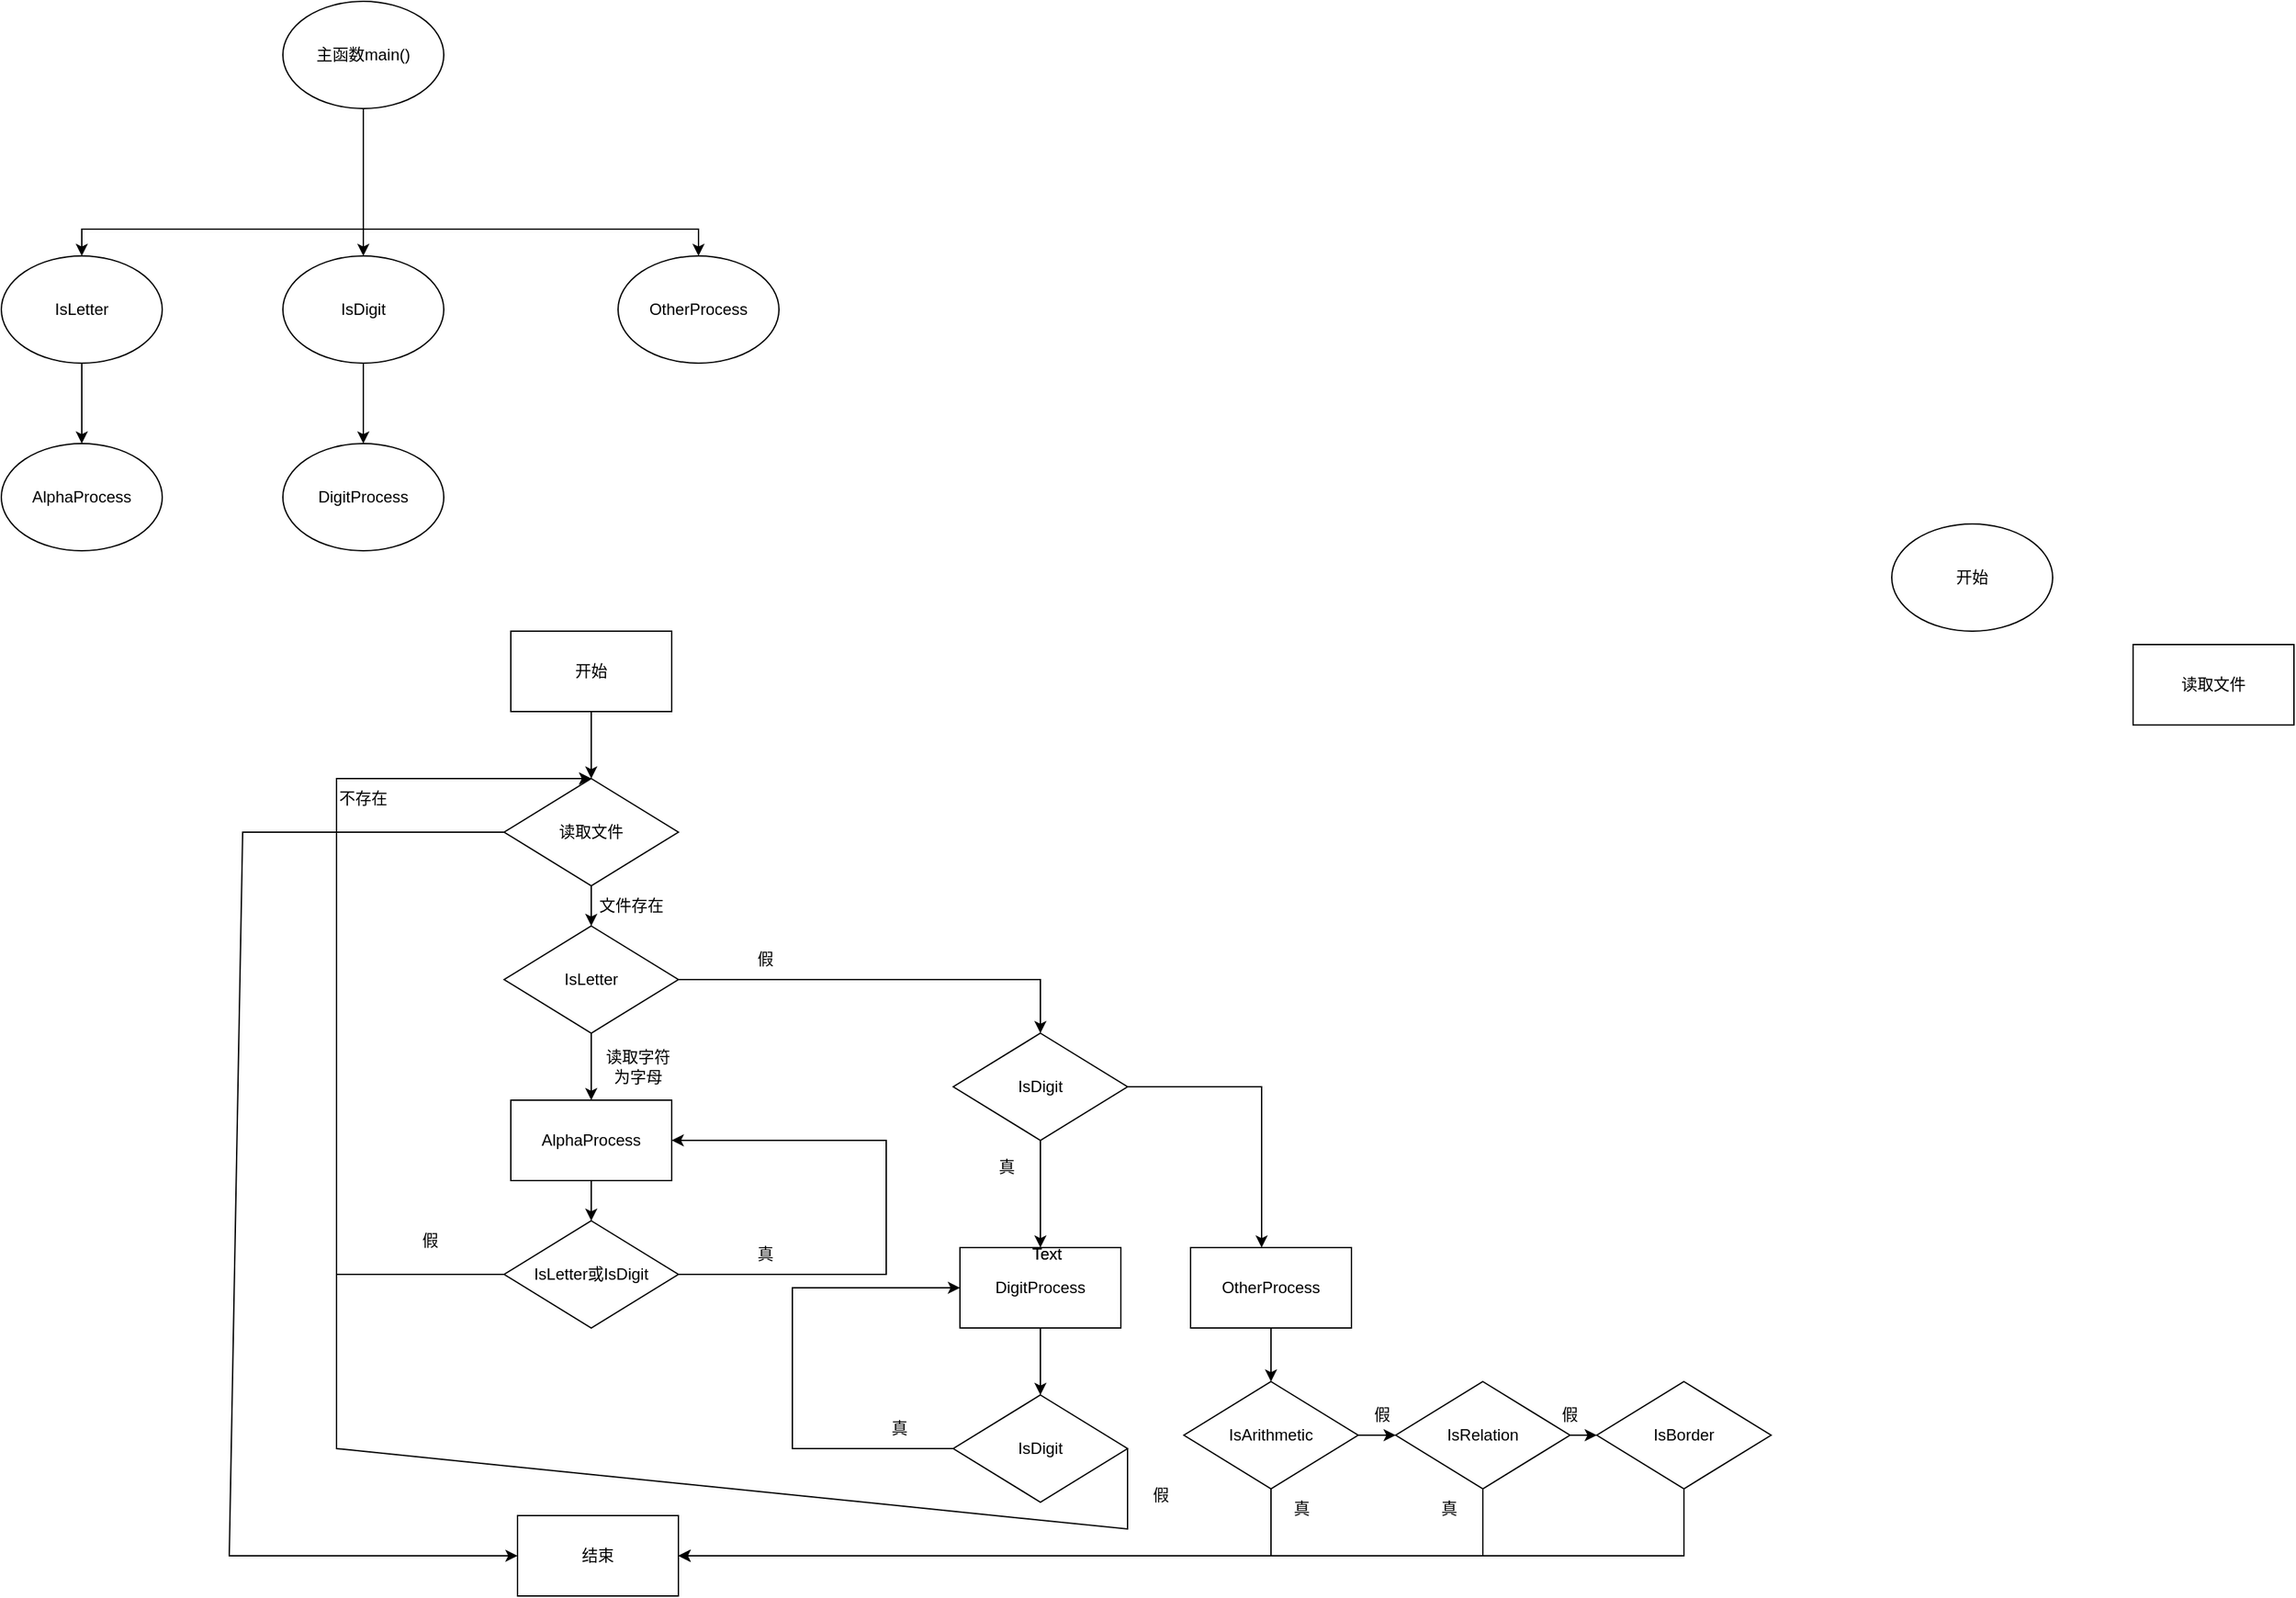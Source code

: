 <mxfile version="18.0.0" type="github">
  <diagram id="LnRhtShNqPI80VvB1iFX" name="Page-1">
    <mxGraphModel dx="2253" dy="859" grid="1" gridSize="10" guides="1" tooltips="1" connect="1" arrows="1" fold="1" page="1" pageScale="1" pageWidth="827" pageHeight="1169" math="0" shadow="0">
      <root>
        <mxCell id="0" />
        <mxCell id="1" parent="0" />
        <mxCell id="oeg6_gfZ1PhHFVX4NEQS-1" value="主函数main()" style="ellipse;whiteSpace=wrap;html=1;" vertex="1" parent="1">
          <mxGeometry x="150" y="20" width="120" height="80" as="geometry" />
        </mxCell>
        <mxCell id="oeg6_gfZ1PhHFVX4NEQS-2" value="" style="endArrow=classic;html=1;rounded=0;exitX=0.5;exitY=1;exitDx=0;exitDy=0;entryX=0.5;entryY=0;entryDx=0;entryDy=0;" edge="1" parent="1" source="oeg6_gfZ1PhHFVX4NEQS-1" target="oeg6_gfZ1PhHFVX4NEQS-3">
          <mxGeometry width="50" height="50" relative="1" as="geometry">
            <mxPoint x="260" y="200" as="sourcePoint" />
            <mxPoint x="210" y="180" as="targetPoint" />
          </mxGeometry>
        </mxCell>
        <mxCell id="oeg6_gfZ1PhHFVX4NEQS-3" value="IsDigit" style="ellipse;whiteSpace=wrap;html=1;" vertex="1" parent="1">
          <mxGeometry x="150" y="210" width="120" height="80" as="geometry" />
        </mxCell>
        <mxCell id="oeg6_gfZ1PhHFVX4NEQS-4" value="" style="endArrow=classic;html=1;rounded=0;exitX=0.5;exitY=1;exitDx=0;exitDy=0;" edge="1" parent="1" source="oeg6_gfZ1PhHFVX4NEQS-1">
          <mxGeometry width="50" height="50" relative="1" as="geometry">
            <mxPoint x="260" y="200" as="sourcePoint" />
            <mxPoint x="460" y="210" as="targetPoint" />
            <Array as="points">
              <mxPoint x="210" y="190" />
              <mxPoint x="460" y="190" />
            </Array>
          </mxGeometry>
        </mxCell>
        <mxCell id="oeg6_gfZ1PhHFVX4NEQS-6" value="OtherProcess" style="ellipse;whiteSpace=wrap;html=1;" vertex="1" parent="1">
          <mxGeometry x="400" y="210" width="120" height="80" as="geometry" />
        </mxCell>
        <mxCell id="oeg6_gfZ1PhHFVX4NEQS-7" value="" style="endArrow=classic;html=1;rounded=0;exitX=0.5;exitY=1;exitDx=0;exitDy=0;entryX=0.5;entryY=0;entryDx=0;entryDy=0;" edge="1" parent="1" source="oeg6_gfZ1PhHFVX4NEQS-1" target="oeg6_gfZ1PhHFVX4NEQS-8">
          <mxGeometry width="50" height="50" relative="1" as="geometry">
            <mxPoint x="260" y="200" as="sourcePoint" />
            <mxPoint x="-10" y="190" as="targetPoint" />
            <Array as="points">
              <mxPoint x="210" y="190" />
              <mxPoint y="190" />
            </Array>
          </mxGeometry>
        </mxCell>
        <mxCell id="oeg6_gfZ1PhHFVX4NEQS-8" value="IsLetter" style="ellipse;whiteSpace=wrap;html=1;" vertex="1" parent="1">
          <mxGeometry x="-60" y="210" width="120" height="80" as="geometry" />
        </mxCell>
        <mxCell id="oeg6_gfZ1PhHFVX4NEQS-9" value="" style="endArrow=classic;html=1;rounded=0;exitX=0.5;exitY=1;exitDx=0;exitDy=0;" edge="1" parent="1" source="oeg6_gfZ1PhHFVX4NEQS-8">
          <mxGeometry width="50" height="50" relative="1" as="geometry">
            <mxPoint x="260" y="200" as="sourcePoint" />
            <mxPoint y="350" as="targetPoint" />
          </mxGeometry>
        </mxCell>
        <mxCell id="oeg6_gfZ1PhHFVX4NEQS-10" value="AlphaProcess" style="ellipse;whiteSpace=wrap;html=1;" vertex="1" parent="1">
          <mxGeometry x="-60" y="350" width="120" height="80" as="geometry" />
        </mxCell>
        <mxCell id="oeg6_gfZ1PhHFVX4NEQS-11" value="" style="endArrow=classic;html=1;rounded=0;exitX=0.5;exitY=1;exitDx=0;exitDy=0;" edge="1" parent="1" source="oeg6_gfZ1PhHFVX4NEQS-3">
          <mxGeometry width="50" height="50" relative="1" as="geometry">
            <mxPoint x="260" y="200" as="sourcePoint" />
            <mxPoint x="210" y="350" as="targetPoint" />
          </mxGeometry>
        </mxCell>
        <mxCell id="oeg6_gfZ1PhHFVX4NEQS-12" value="DigitProcess" style="ellipse;whiteSpace=wrap;html=1;" vertex="1" parent="1">
          <mxGeometry x="150" y="350" width="120" height="80" as="geometry" />
        </mxCell>
        <mxCell id="oeg6_gfZ1PhHFVX4NEQS-13" value="开始" style="ellipse;whiteSpace=wrap;html=1;" vertex="1" parent="1">
          <mxGeometry x="1350" y="410" width="120" height="80" as="geometry" />
        </mxCell>
        <mxCell id="oeg6_gfZ1PhHFVX4NEQS-14" value="" style="endArrow=classic;html=1;rounded=0;exitX=0.5;exitY=1;exitDx=0;exitDy=0;entryX=0.5;entryY=0;entryDx=0;entryDy=0;" edge="1" parent="1" source="oeg6_gfZ1PhHFVX4NEQS-20" target="oeg6_gfZ1PhHFVX4NEQS-18">
          <mxGeometry width="50" height="50" relative="1" as="geometry">
            <mxPoint x="470" y="770" as="sourcePoint" />
            <mxPoint x="380" y="640" as="targetPoint" />
          </mxGeometry>
        </mxCell>
        <mxCell id="oeg6_gfZ1PhHFVX4NEQS-15" value="IsLetter" style="rhombus;whiteSpace=wrap;html=1;" vertex="1" parent="1">
          <mxGeometry x="315" y="710" width="130" height="80" as="geometry" />
        </mxCell>
        <mxCell id="oeg6_gfZ1PhHFVX4NEQS-17" value="读取文件" style="rounded=0;whiteSpace=wrap;html=1;" vertex="1" parent="1">
          <mxGeometry x="1530" y="500" width="120" height="60" as="geometry" />
        </mxCell>
        <mxCell id="oeg6_gfZ1PhHFVX4NEQS-18" value="读取文件" style="rhombus;whiteSpace=wrap;html=1;" vertex="1" parent="1">
          <mxGeometry x="315" y="600" width="130" height="80" as="geometry" />
        </mxCell>
        <mxCell id="oeg6_gfZ1PhHFVX4NEQS-19" value="" style="endArrow=classic;html=1;rounded=0;exitX=0.5;exitY=1;exitDx=0;exitDy=0;entryX=0.5;entryY=0;entryDx=0;entryDy=0;" edge="1" parent="1" source="oeg6_gfZ1PhHFVX4NEQS-18" target="oeg6_gfZ1PhHFVX4NEQS-15">
          <mxGeometry width="50" height="50" relative="1" as="geometry">
            <mxPoint x="460" y="770" as="sourcePoint" />
            <mxPoint x="510" y="720" as="targetPoint" />
          </mxGeometry>
        </mxCell>
        <mxCell id="oeg6_gfZ1PhHFVX4NEQS-20" value="开始" style="rounded=0;whiteSpace=wrap;html=1;" vertex="1" parent="1">
          <mxGeometry x="320" y="490" width="120" height="60" as="geometry" />
        </mxCell>
        <mxCell id="oeg6_gfZ1PhHFVX4NEQS-21" value="假" style="text;html=1;strokeColor=none;fillColor=none;align=center;verticalAlign=middle;whiteSpace=wrap;rounded=0;" vertex="1" parent="1">
          <mxGeometry x="480" y="720" width="60" height="30" as="geometry" />
        </mxCell>
        <mxCell id="oeg6_gfZ1PhHFVX4NEQS-22" value="文件存在" style="text;html=1;strokeColor=none;fillColor=none;align=center;verticalAlign=middle;whiteSpace=wrap;rounded=0;" vertex="1" parent="1">
          <mxGeometry x="380" y="680" width="60" height="30" as="geometry" />
        </mxCell>
        <mxCell id="oeg6_gfZ1PhHFVX4NEQS-23" value="不存在" style="text;html=1;strokeColor=none;fillColor=none;align=center;verticalAlign=middle;whiteSpace=wrap;rounded=0;" vertex="1" parent="1">
          <mxGeometry x="180" y="600" width="60" height="30" as="geometry" />
        </mxCell>
        <mxCell id="oeg6_gfZ1PhHFVX4NEQS-24" value="" style="endArrow=classic;html=1;rounded=0;exitX=0;exitY=0.5;exitDx=0;exitDy=0;entryX=0;entryY=0.5;entryDx=0;entryDy=0;" edge="1" parent="1" source="oeg6_gfZ1PhHFVX4NEQS-18" target="oeg6_gfZ1PhHFVX4NEQS-48">
          <mxGeometry width="50" height="50" relative="1" as="geometry">
            <mxPoint x="460" y="770" as="sourcePoint" />
            <mxPoint x="120" y="1170" as="targetPoint" />
            <Array as="points">
              <mxPoint x="120" y="640" />
              <mxPoint x="110" y="1180" />
            </Array>
          </mxGeometry>
        </mxCell>
        <mxCell id="oeg6_gfZ1PhHFVX4NEQS-25" value="" style="endArrow=classic;html=1;rounded=0;exitX=0.5;exitY=1;exitDx=0;exitDy=0;" edge="1" parent="1" source="oeg6_gfZ1PhHFVX4NEQS-15">
          <mxGeometry width="50" height="50" relative="1" as="geometry">
            <mxPoint x="510" y="880" as="sourcePoint" />
            <mxPoint x="380" y="840" as="targetPoint" />
          </mxGeometry>
        </mxCell>
        <mxCell id="oeg6_gfZ1PhHFVX4NEQS-26" value="读取字符为字母" style="text;html=1;strokeColor=none;fillColor=none;align=center;verticalAlign=middle;whiteSpace=wrap;rounded=0;" vertex="1" parent="1">
          <mxGeometry x="385" y="800" width="60" height="30" as="geometry" />
        </mxCell>
        <mxCell id="oeg6_gfZ1PhHFVX4NEQS-27" value="AlphaProcess" style="rounded=0;whiteSpace=wrap;html=1;" vertex="1" parent="1">
          <mxGeometry x="320" y="840" width="120" height="60" as="geometry" />
        </mxCell>
        <mxCell id="oeg6_gfZ1PhHFVX4NEQS-28" value="IsLetter或IsDigit" style="rhombus;whiteSpace=wrap;html=1;" vertex="1" parent="1">
          <mxGeometry x="315" y="930" width="130" height="80" as="geometry" />
        </mxCell>
        <mxCell id="oeg6_gfZ1PhHFVX4NEQS-29" value="" style="endArrow=classic;html=1;rounded=0;exitX=0.5;exitY=1;exitDx=0;exitDy=0;entryX=0.5;entryY=0;entryDx=0;entryDy=0;" edge="1" parent="1" source="oeg6_gfZ1PhHFVX4NEQS-27" target="oeg6_gfZ1PhHFVX4NEQS-28">
          <mxGeometry width="50" height="50" relative="1" as="geometry">
            <mxPoint x="510" y="970" as="sourcePoint" />
            <mxPoint x="560" y="920" as="targetPoint" />
          </mxGeometry>
        </mxCell>
        <mxCell id="oeg6_gfZ1PhHFVX4NEQS-30" value="" style="endArrow=classic;html=1;rounded=0;exitX=1;exitY=0.5;exitDx=0;exitDy=0;entryX=1;entryY=0.5;entryDx=0;entryDy=0;" edge="1" parent="1" source="oeg6_gfZ1PhHFVX4NEQS-28" target="oeg6_gfZ1PhHFVX4NEQS-27">
          <mxGeometry width="50" height="50" relative="1" as="geometry">
            <mxPoint x="510" y="970" as="sourcePoint" />
            <mxPoint x="560" y="920" as="targetPoint" />
            <Array as="points">
              <mxPoint x="600" y="970" />
              <mxPoint x="600" y="870" />
            </Array>
          </mxGeometry>
        </mxCell>
        <mxCell id="oeg6_gfZ1PhHFVX4NEQS-31" value="真" style="text;html=1;strokeColor=none;fillColor=none;align=center;verticalAlign=middle;whiteSpace=wrap;rounded=0;" vertex="1" parent="1">
          <mxGeometry x="480" y="940" width="60" height="30" as="geometry" />
        </mxCell>
        <mxCell id="oeg6_gfZ1PhHFVX4NEQS-32" value="" style="endArrow=classic;html=1;rounded=0;exitX=1;exitY=0.5;exitDx=0;exitDy=0;entryX=0.5;entryY=0;entryDx=0;entryDy=0;" edge="1" parent="1" source="oeg6_gfZ1PhHFVX4NEQS-15" target="oeg6_gfZ1PhHFVX4NEQS-34">
          <mxGeometry width="50" height="50" relative="1" as="geometry">
            <mxPoint x="660" y="900" as="sourcePoint" />
            <mxPoint x="720" y="1000" as="targetPoint" />
            <Array as="points">
              <mxPoint x="715" y="750" />
            </Array>
          </mxGeometry>
        </mxCell>
        <mxCell id="oeg6_gfZ1PhHFVX4NEQS-34" value="IsDigit" style="rhombus;whiteSpace=wrap;html=1;" vertex="1" parent="1">
          <mxGeometry x="650" y="790" width="130" height="80" as="geometry" />
        </mxCell>
        <mxCell id="oeg6_gfZ1PhHFVX4NEQS-35" value="" style="endArrow=classic;html=1;rounded=0;exitX=0.5;exitY=1;exitDx=0;exitDy=0;entryX=0.5;entryY=0;entryDx=0;entryDy=0;" edge="1" parent="1" source="oeg6_gfZ1PhHFVX4NEQS-34" target="oeg6_gfZ1PhHFVX4NEQS-37">
          <mxGeometry width="50" height="50" relative="1" as="geometry">
            <mxPoint x="660" y="820" as="sourcePoint" />
            <mxPoint x="715" y="950" as="targetPoint" />
          </mxGeometry>
        </mxCell>
        <mxCell id="oeg6_gfZ1PhHFVX4NEQS-36" value="真" style="text;html=1;strokeColor=none;fillColor=none;align=center;verticalAlign=middle;whiteSpace=wrap;rounded=0;" vertex="1" parent="1">
          <mxGeometry x="660" y="875" width="60" height="30" as="geometry" />
        </mxCell>
        <mxCell id="oeg6_gfZ1PhHFVX4NEQS-37" value="DigitProcess" style="rounded=0;whiteSpace=wrap;html=1;" vertex="1" parent="1">
          <mxGeometry x="655" y="950" width="120" height="60" as="geometry" />
        </mxCell>
        <mxCell id="oeg6_gfZ1PhHFVX4NEQS-38" value="" style="endArrow=classic;html=1;rounded=0;exitX=1;exitY=0.5;exitDx=0;exitDy=0;" edge="1" parent="1" source="oeg6_gfZ1PhHFVX4NEQS-34">
          <mxGeometry width="50" height="50" relative="1" as="geometry">
            <mxPoint x="700" y="1040" as="sourcePoint" />
            <mxPoint x="880" y="950" as="targetPoint" />
            <Array as="points">
              <mxPoint x="880" y="830" />
            </Array>
          </mxGeometry>
        </mxCell>
        <mxCell id="oeg6_gfZ1PhHFVX4NEQS-39" value="OtherProcess" style="rounded=0;whiteSpace=wrap;html=1;" vertex="1" parent="1">
          <mxGeometry x="827" y="950" width="120" height="60" as="geometry" />
        </mxCell>
        <mxCell id="oeg6_gfZ1PhHFVX4NEQS-40" value="IsDigit" style="rhombus;whiteSpace=wrap;html=1;" vertex="1" parent="1">
          <mxGeometry x="650" y="1060" width="130" height="80" as="geometry" />
        </mxCell>
        <mxCell id="oeg6_gfZ1PhHFVX4NEQS-41" value="IsArithmetic" style="rhombus;whiteSpace=wrap;html=1;" vertex="1" parent="1">
          <mxGeometry x="822" y="1050" width="130" height="80" as="geometry" />
        </mxCell>
        <mxCell id="oeg6_gfZ1PhHFVX4NEQS-42" value="" style="endArrow=classic;html=1;rounded=0;exitX=0.5;exitY=1;exitDx=0;exitDy=0;entryX=0.5;entryY=0;entryDx=0;entryDy=0;" edge="1" parent="1" source="oeg6_gfZ1PhHFVX4NEQS-37" target="oeg6_gfZ1PhHFVX4NEQS-40">
          <mxGeometry width="50" height="50" relative="1" as="geometry">
            <mxPoint x="700" y="1170" as="sourcePoint" />
            <mxPoint x="750" y="1120" as="targetPoint" />
          </mxGeometry>
        </mxCell>
        <mxCell id="oeg6_gfZ1PhHFVX4NEQS-43" value="" style="endArrow=classic;html=1;rounded=0;exitX=0;exitY=0.5;exitDx=0;exitDy=0;entryX=0;entryY=0.5;entryDx=0;entryDy=0;" edge="1" parent="1" source="oeg6_gfZ1PhHFVX4NEQS-40" target="oeg6_gfZ1PhHFVX4NEQS-37">
          <mxGeometry width="50" height="50" relative="1" as="geometry">
            <mxPoint x="700" y="1120" as="sourcePoint" />
            <mxPoint x="750" y="1070" as="targetPoint" />
            <Array as="points">
              <mxPoint x="530" y="1100" />
              <mxPoint x="530" y="980" />
            </Array>
          </mxGeometry>
        </mxCell>
        <mxCell id="oeg6_gfZ1PhHFVX4NEQS-44" value="" style="endArrow=classic;html=1;rounded=0;exitX=0.5;exitY=1;exitDx=0;exitDy=0;entryX=0.5;entryY=0;entryDx=0;entryDy=0;" edge="1" parent="1" source="oeg6_gfZ1PhHFVX4NEQS-39" target="oeg6_gfZ1PhHFVX4NEQS-41">
          <mxGeometry width="50" height="50" relative="1" as="geometry">
            <mxPoint x="700" y="1120" as="sourcePoint" />
            <mxPoint x="750" y="1070" as="targetPoint" />
          </mxGeometry>
        </mxCell>
        <mxCell id="oeg6_gfZ1PhHFVX4NEQS-45" value="" style="endArrow=classic;html=1;rounded=0;exitX=0.5;exitY=1;exitDx=0;exitDy=0;entryX=1;entryY=0.5;entryDx=0;entryDy=0;" edge="1" parent="1" source="oeg6_gfZ1PhHFVX4NEQS-41" target="oeg6_gfZ1PhHFVX4NEQS-48">
          <mxGeometry width="50" height="50" relative="1" as="geometry">
            <mxPoint x="700" y="1120" as="sourcePoint" />
            <mxPoint x="887" y="1180" as="targetPoint" />
            <Array as="points">
              <mxPoint x="887" y="1180" />
            </Array>
          </mxGeometry>
        </mxCell>
        <mxCell id="oeg6_gfZ1PhHFVX4NEQS-46" value="真" style="text;html=1;strokeColor=none;fillColor=none;align=center;verticalAlign=middle;whiteSpace=wrap;rounded=0;" vertex="1" parent="1">
          <mxGeometry x="880" y="1130" width="60" height="30" as="geometry" />
        </mxCell>
        <mxCell id="oeg6_gfZ1PhHFVX4NEQS-48" value="结束" style="rounded=0;whiteSpace=wrap;html=1;" vertex="1" parent="1">
          <mxGeometry x="325" y="1150" width="120" height="60" as="geometry" />
        </mxCell>
        <mxCell id="oeg6_gfZ1PhHFVX4NEQS-49" value="IsRelation" style="rhombus;whiteSpace=wrap;html=1;" vertex="1" parent="1">
          <mxGeometry x="980" y="1050" width="130" height="80" as="geometry" />
        </mxCell>
        <mxCell id="oeg6_gfZ1PhHFVX4NEQS-50" value="" style="endArrow=classic;html=1;rounded=0;exitX=1;exitY=0.5;exitDx=0;exitDy=0;entryX=0;entryY=0.5;entryDx=0;entryDy=0;" edge="1" parent="1" source="oeg6_gfZ1PhHFVX4NEQS-41" target="oeg6_gfZ1PhHFVX4NEQS-49">
          <mxGeometry width="50" height="50" relative="1" as="geometry">
            <mxPoint x="700" y="1120" as="sourcePoint" />
            <mxPoint x="750" y="1070" as="targetPoint" />
          </mxGeometry>
        </mxCell>
        <mxCell id="oeg6_gfZ1PhHFVX4NEQS-51" value="假" style="text;html=1;strokeColor=none;fillColor=none;align=center;verticalAlign=middle;whiteSpace=wrap;rounded=0;" vertex="1" parent="1">
          <mxGeometry x="940" y="1060" width="60" height="30" as="geometry" />
        </mxCell>
        <mxCell id="oeg6_gfZ1PhHFVX4NEQS-52" value="" style="endArrow=classic;html=1;rounded=0;exitX=0.5;exitY=1;exitDx=0;exitDy=0;entryX=1;entryY=0.5;entryDx=0;entryDy=0;" edge="1" parent="1" source="oeg6_gfZ1PhHFVX4NEQS-49" target="oeg6_gfZ1PhHFVX4NEQS-48">
          <mxGeometry width="50" height="50" relative="1" as="geometry">
            <mxPoint x="700" y="1120" as="sourcePoint" />
            <mxPoint x="1045" y="1180" as="targetPoint" />
            <Array as="points">
              <mxPoint x="1045" y="1180" />
            </Array>
          </mxGeometry>
        </mxCell>
        <mxCell id="oeg6_gfZ1PhHFVX4NEQS-53" value="真" style="text;html=1;strokeColor=none;fillColor=none;align=center;verticalAlign=middle;whiteSpace=wrap;rounded=0;" vertex="1" parent="1">
          <mxGeometry x="990" y="1130" width="60" height="30" as="geometry" />
        </mxCell>
        <mxCell id="oeg6_gfZ1PhHFVX4NEQS-55" value="IsBorder" style="rhombus;whiteSpace=wrap;html=1;" vertex="1" parent="1">
          <mxGeometry x="1130" y="1050" width="130" height="80" as="geometry" />
        </mxCell>
        <mxCell id="oeg6_gfZ1PhHFVX4NEQS-56" value="" style="endArrow=classic;html=1;rounded=0;exitX=1;exitY=0.5;exitDx=0;exitDy=0;entryX=0;entryY=0.5;entryDx=0;entryDy=0;" edge="1" parent="1" source="oeg6_gfZ1PhHFVX4NEQS-49" target="oeg6_gfZ1PhHFVX4NEQS-55">
          <mxGeometry width="50" height="50" relative="1" as="geometry">
            <mxPoint x="700" y="1120" as="sourcePoint" />
            <mxPoint x="750" y="1070" as="targetPoint" />
          </mxGeometry>
        </mxCell>
        <mxCell id="oeg6_gfZ1PhHFVX4NEQS-57" value="假" style="text;html=1;strokeColor=none;fillColor=none;align=center;verticalAlign=middle;whiteSpace=wrap;rounded=0;" vertex="1" parent="1">
          <mxGeometry x="1080" y="1060" width="60" height="30" as="geometry" />
        </mxCell>
        <mxCell id="oeg6_gfZ1PhHFVX4NEQS-58" value="" style="endArrow=classic;html=1;rounded=0;exitX=0.5;exitY=1;exitDx=0;exitDy=0;entryX=1;entryY=0.5;entryDx=0;entryDy=0;" edge="1" parent="1" source="oeg6_gfZ1PhHFVX4NEQS-55" target="oeg6_gfZ1PhHFVX4NEQS-48">
          <mxGeometry width="50" height="50" relative="1" as="geometry">
            <mxPoint x="700" y="1120" as="sourcePoint" />
            <mxPoint x="750" y="1070" as="targetPoint" />
            <Array as="points">
              <mxPoint x="1195" y="1180" />
            </Array>
          </mxGeometry>
        </mxCell>
        <mxCell id="oeg6_gfZ1PhHFVX4NEQS-59" value="" style="endArrow=classic;html=1;rounded=0;exitX=0;exitY=0.5;exitDx=0;exitDy=0;entryX=0.5;entryY=0;entryDx=0;entryDy=0;" edge="1" parent="1" source="oeg6_gfZ1PhHFVX4NEQS-28" target="oeg6_gfZ1PhHFVX4NEQS-18">
          <mxGeometry width="50" height="50" relative="1" as="geometry">
            <mxPoint x="700" y="980" as="sourcePoint" />
            <mxPoint x="190" y="970" as="targetPoint" />
            <Array as="points">
              <mxPoint x="190" y="970" />
              <mxPoint x="190" y="600" />
            </Array>
          </mxGeometry>
        </mxCell>
        <mxCell id="oeg6_gfZ1PhHFVX4NEQS-60" value="Text" style="text;html=1;strokeColor=none;fillColor=none;align=center;verticalAlign=middle;whiteSpace=wrap;rounded=0;" vertex="1" parent="1">
          <mxGeometry x="690" y="940" width="60" height="30" as="geometry" />
        </mxCell>
        <mxCell id="oeg6_gfZ1PhHFVX4NEQS-61" value="假" style="text;html=1;strokeColor=none;fillColor=none;align=center;verticalAlign=middle;whiteSpace=wrap;rounded=0;" vertex="1" parent="1">
          <mxGeometry x="230" y="930" width="60" height="30" as="geometry" />
        </mxCell>
        <mxCell id="oeg6_gfZ1PhHFVX4NEQS-62" value="" style="endArrow=classic;html=1;rounded=0;exitX=1;exitY=0.5;exitDx=0;exitDy=0;entryX=0.5;entryY=0;entryDx=0;entryDy=0;" edge="1" parent="1" source="oeg6_gfZ1PhHFVX4NEQS-40" target="oeg6_gfZ1PhHFVX4NEQS-18">
          <mxGeometry width="50" height="50" relative="1" as="geometry">
            <mxPoint x="700" y="980" as="sourcePoint" />
            <mxPoint x="750" y="930" as="targetPoint" />
            <Array as="points">
              <mxPoint x="780" y="1160" />
              <mxPoint x="190" y="1100" />
              <mxPoint x="190" y="600" />
            </Array>
          </mxGeometry>
        </mxCell>
        <mxCell id="oeg6_gfZ1PhHFVX4NEQS-63" value="Text" style="text;html=1;strokeColor=none;fillColor=none;align=center;verticalAlign=middle;whiteSpace=wrap;rounded=0;" vertex="1" parent="1">
          <mxGeometry x="690" y="940" width="60" height="30" as="geometry" />
        </mxCell>
        <mxCell id="oeg6_gfZ1PhHFVX4NEQS-64" value="假" style="text;html=1;strokeColor=none;fillColor=none;align=center;verticalAlign=middle;whiteSpace=wrap;rounded=0;" vertex="1" parent="1">
          <mxGeometry x="775" y="1120" width="60" height="30" as="geometry" />
        </mxCell>
        <mxCell id="oeg6_gfZ1PhHFVX4NEQS-65" value="真" style="text;html=1;strokeColor=none;fillColor=none;align=center;verticalAlign=middle;whiteSpace=wrap;rounded=0;" vertex="1" parent="1">
          <mxGeometry x="580" y="1070" width="60" height="30" as="geometry" />
        </mxCell>
      </root>
    </mxGraphModel>
  </diagram>
</mxfile>
